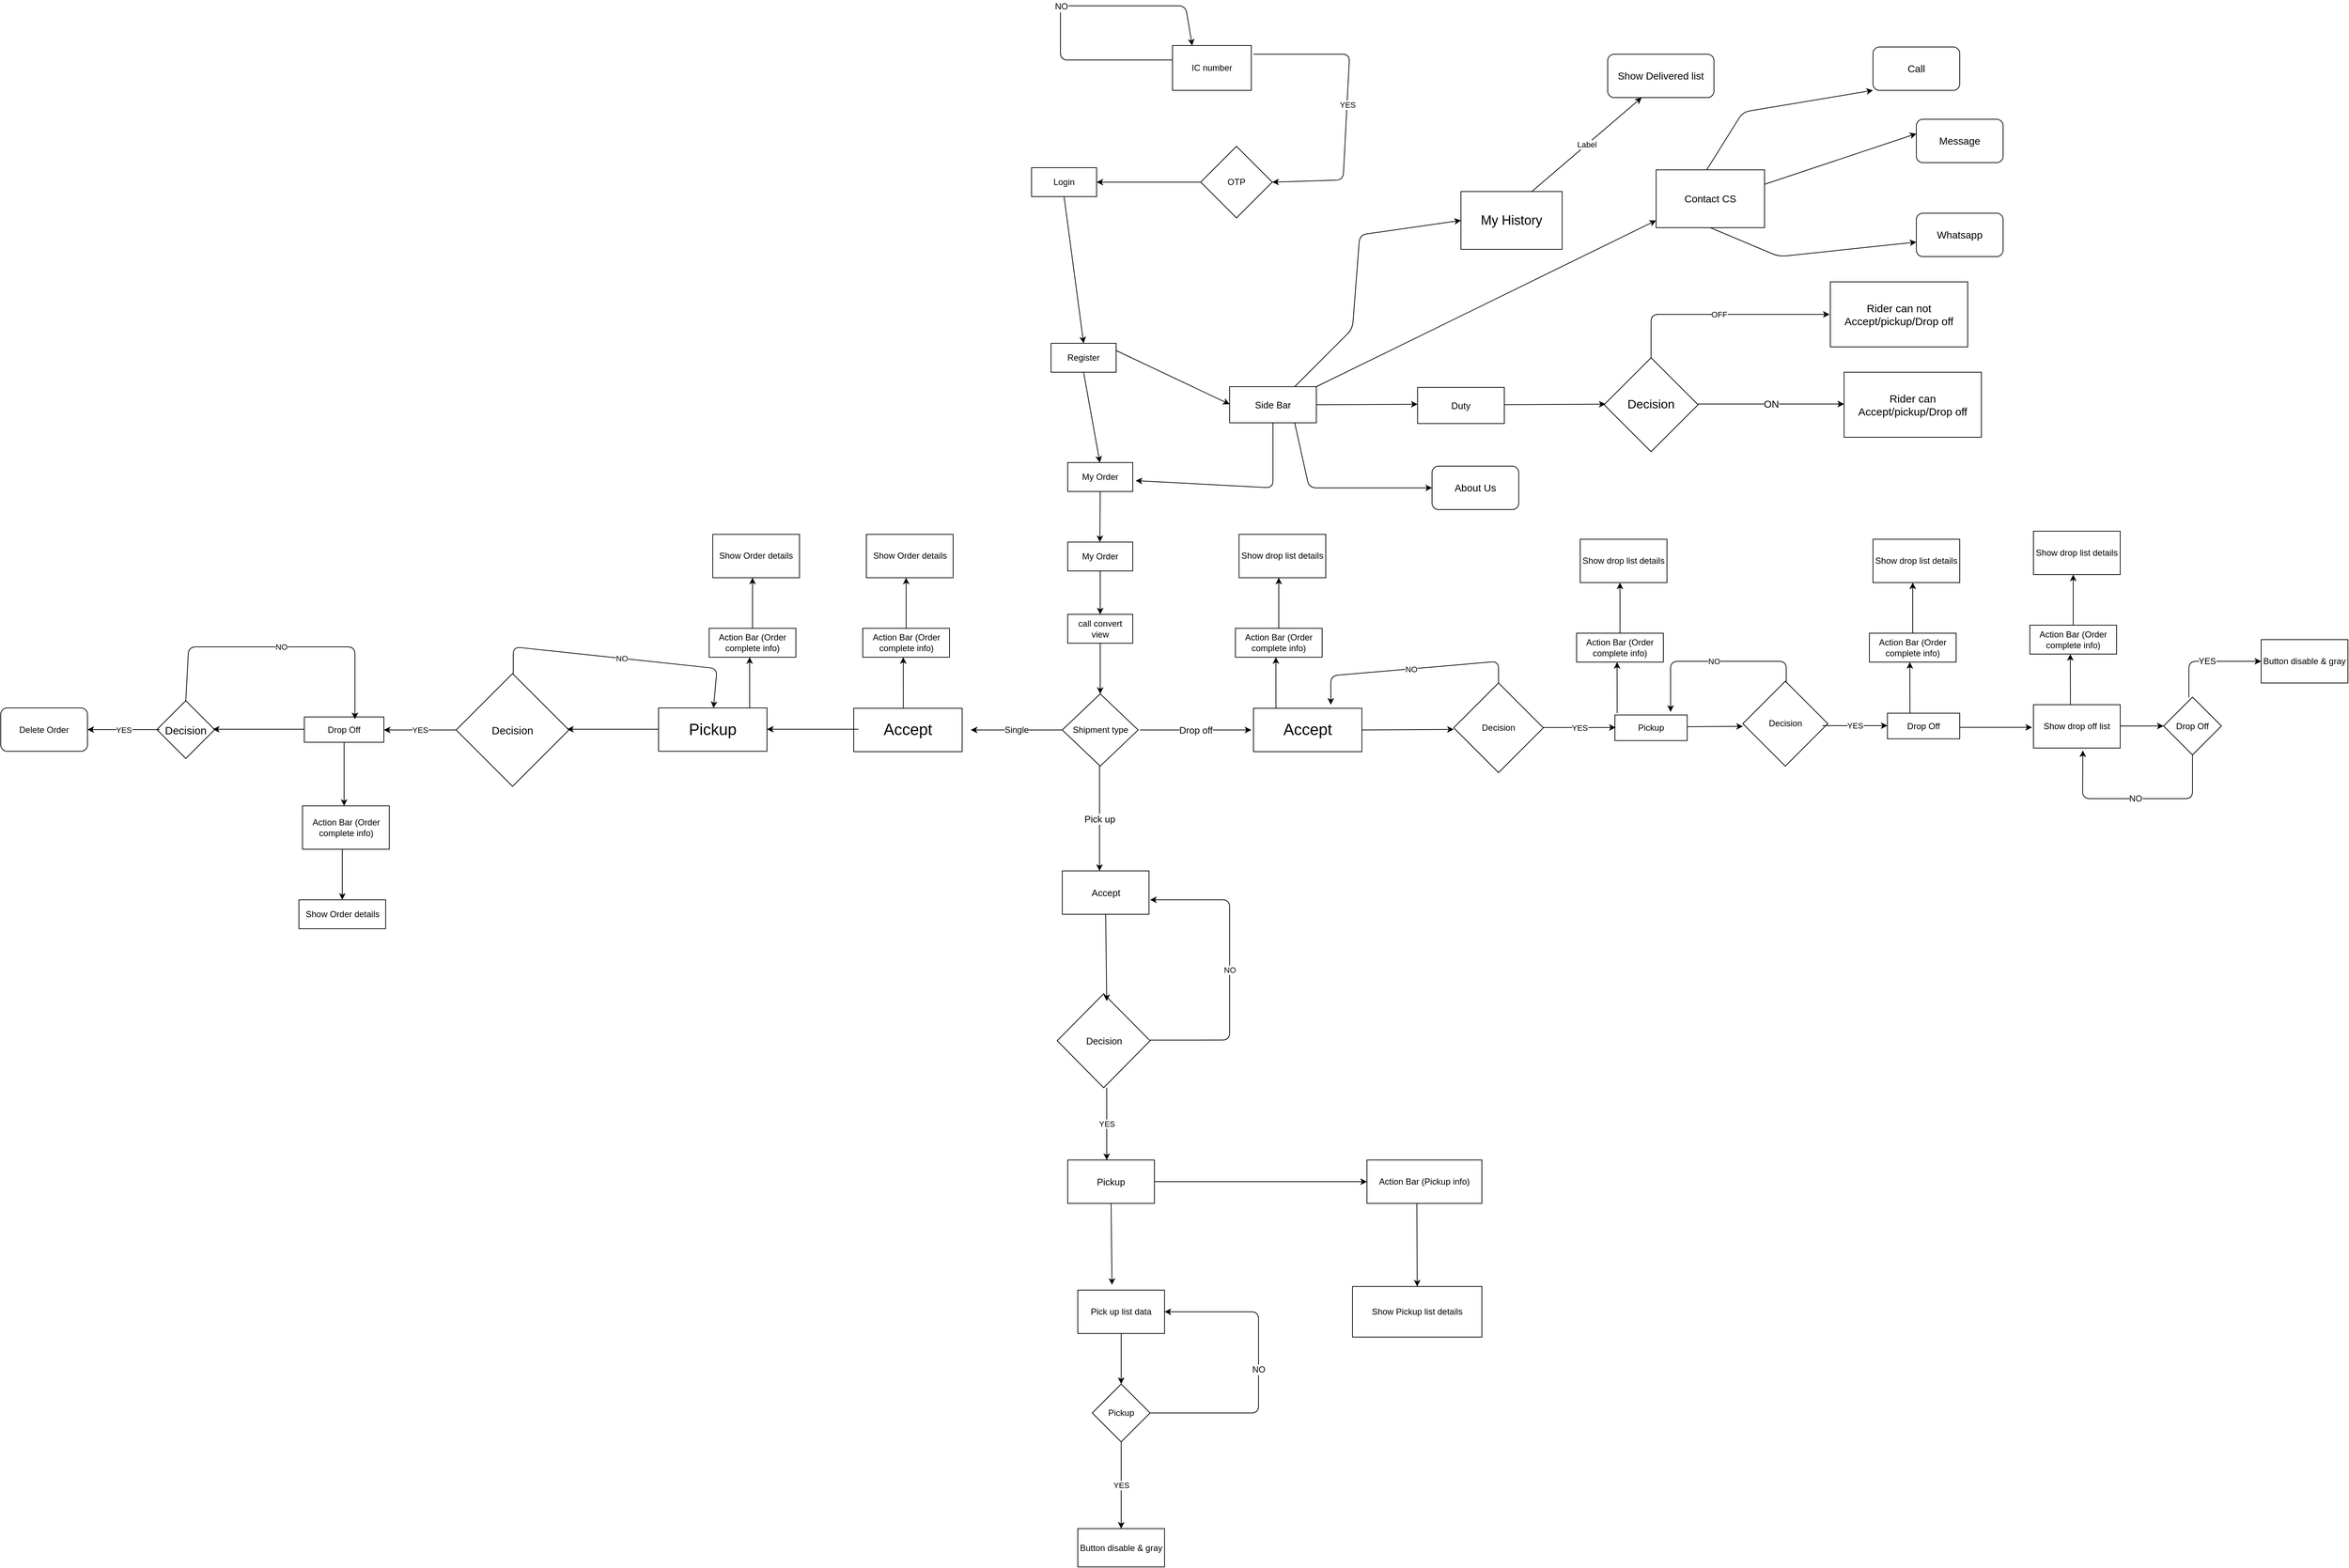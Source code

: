<mxfile version="15.3.8" type="github"><diagram id="_FXOWP3BJIaokdijvQlw" name="Page-1"><mxGraphModel dx="1117" dy="674" grid="1" gridSize="10" guides="1" tooltips="1" connect="1" arrows="1" fold="1" page="1" pageScale="1" pageWidth="1200" pageHeight="1600" math="0" shadow="0"><root><mxCell id="0"/><mxCell id="1" parent="0"/><mxCell id="i1LNajIbp0qII7kQ86E9-1" value="IC number" style="rounded=0;whiteSpace=wrap;html=1;" vertex="1" parent="1"><mxGeometry x="1721" y="568" width="109" height="62" as="geometry"/></mxCell><mxCell id="i1LNajIbp0qII7kQ86E9-3" value="OTP" style="rhombus;whiteSpace=wrap;html=1;" vertex="1" parent="1"><mxGeometry x="1760" y="707.5" width="99" height="99" as="geometry"/></mxCell><mxCell id="i1LNajIbp0qII7kQ86E9-4" value="" style="endArrow=classic;html=1;entryX=1;entryY=0.5;entryDx=0;entryDy=0;" edge="1" parent="1" target="i1LNajIbp0qII7kQ86E9-3"><mxGeometry relative="1" as="geometry"><mxPoint x="1833" y="580" as="sourcePoint"/><mxPoint x="1887" y="754" as="targetPoint"/><Array as="points"><mxPoint x="1966" y="580"/><mxPoint x="1957" y="754"/></Array></mxGeometry></mxCell><mxCell id="i1LNajIbp0qII7kQ86E9-5" value="YES" style="edgeLabel;resizable=0;html=1;align=center;verticalAlign=middle;" connectable="0" vertex="1" parent="i1LNajIbp0qII7kQ86E9-4"><mxGeometry relative="1" as="geometry"/></mxCell><mxCell id="i1LNajIbp0qII7kQ86E9-12" value="" style="endArrow=classic;html=1;entryX=0.25;entryY=0;entryDx=0;entryDy=0;" edge="1" parent="1" target="i1LNajIbp0qII7kQ86E9-1"><mxGeometry relative="1" as="geometry"><mxPoint x="1721" y="588" as="sourcePoint"/><mxPoint x="1756" y="513" as="targetPoint"/><Array as="points"><mxPoint x="1566" y="588"/><mxPoint x="1566" y="513"/><mxPoint x="1739" y="513"/></Array></mxGeometry></mxCell><mxCell id="i1LNajIbp0qII7kQ86E9-14" value="NO" style="edgeLabel;html=1;align=center;verticalAlign=middle;resizable=0;points=[];fontSize=12;" vertex="1" connectable="0" parent="i1LNajIbp0qII7kQ86E9-12"><mxGeometry x="0.004" y="-1" relative="1" as="geometry"><mxPoint as="offset"/></mxGeometry></mxCell><mxCell id="i1LNajIbp0qII7kQ86E9-16" value="Login" style="rounded=0;whiteSpace=wrap;html=1;" vertex="1" parent="1"><mxGeometry x="1526" y="737" width="90" height="40" as="geometry"/></mxCell><mxCell id="i1LNajIbp0qII7kQ86E9-17" value="" style="endArrow=classic;html=1;exitX=0;exitY=0.5;exitDx=0;exitDy=0;entryX=1;entryY=0.5;entryDx=0;entryDy=0;" edge="1" parent="1" source="i1LNajIbp0qII7kQ86E9-3" target="i1LNajIbp0qII7kQ86E9-16"><mxGeometry relative="1" as="geometry"><mxPoint x="1716" y="757.0" as="sourcePoint"/><mxPoint x="1636" y="766" as="targetPoint"/></mxGeometry></mxCell><mxCell id="i1LNajIbp0qII7kQ86E9-20" value="Register" style="rounded=0;whiteSpace=wrap;html=1;" vertex="1" parent="1"><mxGeometry x="1553" y="980" width="90" height="40" as="geometry"/></mxCell><mxCell id="i1LNajIbp0qII7kQ86E9-23" value="" style="endArrow=classic;html=1;exitX=0.5;exitY=1;exitDx=0;exitDy=0;entryX=0.5;entryY=0;entryDx=0;entryDy=0;" edge="1" parent="1" source="i1LNajIbp0qII7kQ86E9-16" target="i1LNajIbp0qII7kQ86E9-20"><mxGeometry width="50" height="50" relative="1" as="geometry"><mxPoint x="1836" y="975" as="sourcePoint"/><mxPoint x="1676" y="1025" as="targetPoint"/></mxGeometry></mxCell><mxCell id="i1LNajIbp0qII7kQ86E9-24" value="My Order" style="rounded=0;whiteSpace=wrap;html=1;" vertex="1" parent="1"><mxGeometry x="1576" y="1145" width="90" height="40" as="geometry"/></mxCell><mxCell id="i1LNajIbp0qII7kQ86E9-25" value="" style="endArrow=classic;html=1;exitX=0.5;exitY=1;exitDx=0;exitDy=0;entryX=0.5;entryY=0;entryDx=0;entryDy=0;" edge="1" parent="1" source="i1LNajIbp0qII7kQ86E9-20"><mxGeometry width="50" height="50" relative="1" as="geometry"><mxPoint x="1620.5" y="1085" as="sourcePoint"/><mxPoint x="1620.5" y="1145" as="targetPoint"/></mxGeometry></mxCell><mxCell id="i1LNajIbp0qII7kQ86E9-26" value="My Order" style="rounded=0;whiteSpace=wrap;html=1;" vertex="1" parent="1"><mxGeometry x="1576" y="1255" width="90" height="40" as="geometry"/></mxCell><mxCell id="i1LNajIbp0qII7kQ86E9-27" value="" style="endArrow=classic;html=1;exitX=0.5;exitY=1;exitDx=0;exitDy=0;entryX=0.5;entryY=0;entryDx=0;entryDy=0;" edge="1" parent="1" source="i1LNajIbp0qII7kQ86E9-24"><mxGeometry width="50" height="50" relative="1" as="geometry"><mxPoint x="1620.5" y="1195" as="sourcePoint"/><mxPoint x="1620.5" y="1255" as="targetPoint"/></mxGeometry></mxCell><mxCell id="i1LNajIbp0qII7kQ86E9-28" value="call convert view" style="rounded=0;whiteSpace=wrap;html=1;" vertex="1" parent="1"><mxGeometry x="1576" y="1355" width="90" height="40" as="geometry"/></mxCell><mxCell id="i1LNajIbp0qII7kQ86E9-31" value="" style="endArrow=classic;html=1;entryX=0.5;entryY=0;entryDx=0;entryDy=0;exitX=0.5;exitY=1;exitDx=0;exitDy=0;" edge="1" parent="1" source="i1LNajIbp0qII7kQ86E9-26" target="i1LNajIbp0qII7kQ86E9-28"><mxGeometry relative="1" as="geometry"><mxPoint x="1606" y="1325" as="sourcePoint"/><mxPoint x="1706" y="1325" as="targetPoint"/></mxGeometry></mxCell><mxCell id="i1LNajIbp0qII7kQ86E9-34" value="" style="endArrow=classic;html=1;entryX=0.5;entryY=0;entryDx=0;entryDy=0;exitX=0.5;exitY=1;exitDx=0;exitDy=0;" edge="1" parent="1" source="i1LNajIbp0qII7kQ86E9-28"><mxGeometry relative="1" as="geometry"><mxPoint x="1571" y="1435" as="sourcePoint"/><mxPoint x="1621" y="1465" as="targetPoint"/></mxGeometry></mxCell><mxCell id="i1LNajIbp0qII7kQ86E9-36" value="Shipment type" style="rhombus;whiteSpace=wrap;html=1;" vertex="1" parent="1"><mxGeometry x="1568.5" y="1465" width="105" height="100" as="geometry"/></mxCell><mxCell id="i1LNajIbp0qII7kQ86E9-37" value="Show drop off list" style="rounded=0;whiteSpace=wrap;html=1;" vertex="1" parent="1"><mxGeometry x="2912" y="1480" width="120" height="60" as="geometry"/></mxCell><mxCell id="i1LNajIbp0qII7kQ86E9-38" value="" style="endArrow=classic;html=1;" edge="1" parent="1"><mxGeometry relative="1" as="geometry"><mxPoint x="1676" y="1515" as="sourcePoint"/><mxPoint x="1830" y="1515" as="targetPoint"/></mxGeometry></mxCell><mxCell id="i1LNajIbp0qII7kQ86E9-39" value="Drop off" style="edgeLabel;resizable=0;html=1;align=center;verticalAlign=middle;fontSize=13;" connectable="0" vertex="1" parent="i1LNajIbp0qII7kQ86E9-38"><mxGeometry relative="1" as="geometry"/></mxCell><mxCell id="i1LNajIbp0qII7kQ86E9-42" value="Pick up list data" style="rounded=0;whiteSpace=wrap;html=1;" vertex="1" parent="1"><mxGeometry x="1590" y="2290" width="120" height="60" as="geometry"/></mxCell><mxCell id="i1LNajIbp0qII7kQ86E9-43" value="" style="endArrow=classic;html=1;" edge="1" parent="1" target="i1LNajIbp0qII7kQ86E9-45"><mxGeometry relative="1" as="geometry"><mxPoint x="3032" y="1509.5" as="sourcePoint"/><mxPoint x="3132" y="1509.5" as="targetPoint"/></mxGeometry></mxCell><mxCell id="i1LNajIbp0qII7kQ86E9-45" value="Drop Off" style="rhombus;whiteSpace=wrap;html=1;" vertex="1" parent="1"><mxGeometry x="3092" y="1469.5" width="80" height="80" as="geometry"/></mxCell><mxCell id="i1LNajIbp0qII7kQ86E9-46" value="" style="endArrow=classic;html=1;" edge="1" parent="1"><mxGeometry relative="1" as="geometry"><mxPoint x="3127" y="1470" as="sourcePoint"/><mxPoint x="3227" y="1420" as="targetPoint"/><Array as="points"><mxPoint x="3127" y="1420"/></Array></mxGeometry></mxCell><mxCell id="i1LNajIbp0qII7kQ86E9-47" value="YES" style="edgeLabel;resizable=0;html=1;align=center;verticalAlign=middle;fontSize=12;" connectable="0" vertex="1" parent="i1LNajIbp0qII7kQ86E9-46"><mxGeometry relative="1" as="geometry"/></mxCell><mxCell id="i1LNajIbp0qII7kQ86E9-54" value="" style="endArrow=classic;html=1;entryX=0.569;entryY=1.056;entryDx=0;entryDy=0;entryPerimeter=0;exitX=0.5;exitY=1;exitDx=0;exitDy=0;" edge="1" parent="1" source="i1LNajIbp0qII7kQ86E9-45" target="i1LNajIbp0qII7kQ86E9-37"><mxGeometry relative="1" as="geometry"><mxPoint x="3127" y="1550" as="sourcePoint"/><mxPoint x="3037" y="1620" as="targetPoint"/><Array as="points"><mxPoint x="3132" y="1610"/><mxPoint x="2980" y="1610"/></Array></mxGeometry></mxCell><mxCell id="i1LNajIbp0qII7kQ86E9-55" value="NO" style="edgeLabel;resizable=0;html=1;align=center;verticalAlign=middle;fontSize=12;" connectable="0" vertex="1" parent="i1LNajIbp0qII7kQ86E9-54"><mxGeometry relative="1" as="geometry"/></mxCell><mxCell id="i1LNajIbp0qII7kQ86E9-56" value="Button disable &amp;amp; gray" style="rounded=0;whiteSpace=wrap;html=1;" vertex="1" parent="1"><mxGeometry x="3227" y="1390" width="120" height="60" as="geometry"/></mxCell><mxCell id="i1LNajIbp0qII7kQ86E9-57" value="" style="endArrow=classic;html=1;exitX=0.426;exitY=0.011;exitDx=0;exitDy=0;exitPerimeter=0;" edge="1" parent="1" source="i1LNajIbp0qII7kQ86E9-37"><mxGeometry relative="1" as="geometry"><mxPoint x="2952" y="1400" as="sourcePoint"/><mxPoint x="2963" y="1410" as="targetPoint"/></mxGeometry></mxCell><mxCell id="i1LNajIbp0qII7kQ86E9-59" value="Action Bar (Order complete info)" style="rounded=0;whiteSpace=wrap;html=1;" vertex="1" parent="1"><mxGeometry x="2907" y="1370" width="120" height="40" as="geometry"/></mxCell><mxCell id="i1LNajIbp0qII7kQ86E9-60" value="" style="endArrow=classic;html=1;exitX=0.5;exitY=0;exitDx=0;exitDy=0;" edge="1" parent="1" source="i1LNajIbp0qII7kQ86E9-59"><mxGeometry relative="1" as="geometry"><mxPoint x="2967" y="1350" as="sourcePoint"/><mxPoint x="2967" y="1300" as="targetPoint"/></mxGeometry></mxCell><mxCell id="i1LNajIbp0qII7kQ86E9-63" value="Show drop list details" style="rounded=0;whiteSpace=wrap;html=1;" vertex="1" parent="1"><mxGeometry x="2912" y="1240" width="120" height="60" as="geometry"/></mxCell><mxCell id="i1LNajIbp0qII7kQ86E9-64" value="Pickup" style="rhombus;whiteSpace=wrap;html=1;" vertex="1" parent="1"><mxGeometry x="1610" y="2420" width="80" height="80" as="geometry"/></mxCell><mxCell id="i1LNajIbp0qII7kQ86E9-67" value="" style="endArrow=classic;html=1;" edge="1" parent="1" target="i1LNajIbp0qII7kQ86E9-64"><mxGeometry relative="1" as="geometry"><mxPoint x="1650" y="2350" as="sourcePoint"/><mxPoint x="1750" y="2350" as="targetPoint"/></mxGeometry></mxCell><mxCell id="i1LNajIbp0qII7kQ86E9-69" value="" style="endArrow=classic;html=1;exitX=1;exitY=0.5;exitDx=0;exitDy=0;sketch=0;shadow=0;strokeColor=default;entryX=1;entryY=0.5;entryDx=0;entryDy=0;" edge="1" parent="1" source="i1LNajIbp0qII7kQ86E9-64" target="i1LNajIbp0qII7kQ86E9-42"><mxGeometry relative="1" as="geometry"><mxPoint x="1780.28" y="2426.68" as="sourcePoint"/><mxPoint x="1720" y="2320" as="targetPoint"/><Array as="points"><mxPoint x="1840" y="2460"/><mxPoint x="1840" y="2320"/></Array></mxGeometry></mxCell><mxCell id="i1LNajIbp0qII7kQ86E9-70" value="NO" style="edgeLabel;resizable=0;html=1;align=center;verticalAlign=middle;fontSize=12;" connectable="0" vertex="1" parent="i1LNajIbp0qII7kQ86E9-69"><mxGeometry relative="1" as="geometry"/></mxCell><mxCell id="i1LNajIbp0qII7kQ86E9-71" value="" style="endArrow=classic;html=1;shadow=0;strokeColor=default;exitX=0.5;exitY=1;exitDx=0;exitDy=0;" edge="1" parent="1" source="i1LNajIbp0qII7kQ86E9-64"><mxGeometry relative="1" as="geometry"><mxPoint x="1640" y="2540" as="sourcePoint"/><mxPoint x="1650" y="2620" as="targetPoint"/></mxGeometry></mxCell><mxCell id="i1LNajIbp0qII7kQ86E9-72" value="YES" style="edgeLabel;resizable=0;html=1;align=center;verticalAlign=middle;" connectable="0" vertex="1" parent="i1LNajIbp0qII7kQ86E9-71"><mxGeometry relative="1" as="geometry"/></mxCell><mxCell id="i1LNajIbp0qII7kQ86E9-73" value="&lt;span&gt;Button disable &amp;amp; gray&lt;/span&gt;" style="rounded=0;whiteSpace=wrap;html=1;" vertex="1" parent="1"><mxGeometry x="1590" y="2620" width="120" height="53" as="geometry"/></mxCell><mxCell id="i1LNajIbp0qII7kQ86E9-75" value="Show Pickup list details" style="rounded=0;whiteSpace=wrap;html=1;" vertex="1" parent="1"><mxGeometry x="1970" y="2285" width="179" height="70" as="geometry"/></mxCell><mxCell id="i1LNajIbp0qII7kQ86E9-76" value="" style="endArrow=classic;html=1;exitX=0.5;exitY=0;exitDx=0;exitDy=0;entryX=0.5;entryY=0;entryDx=0;entryDy=0;" edge="1" parent="1" target="i1LNajIbp0qII7kQ86E9-75"><mxGeometry relative="1" as="geometry"><mxPoint x="2059" y="2165" as="sourcePoint"/><mxPoint x="2045" y="2220" as="targetPoint"/></mxGeometry></mxCell><mxCell id="i1LNajIbp0qII7kQ86E9-77" value="&lt;span&gt;Action Bar (Pickup info)&lt;/span&gt;" style="rounded=0;whiteSpace=wrap;html=1;" vertex="1" parent="1"><mxGeometry x="1990" y="2110" width="159" height="60" as="geometry"/></mxCell><mxCell id="i1LNajIbp0qII7kQ86E9-84" value="&lt;font style=&quot;font-size: 22px&quot;&gt;Accept&lt;/font&gt;" style="rounded=0;whiteSpace=wrap;html=1;fontSize=12;" vertex="1" parent="1"><mxGeometry x="1280" y="1485" width="150" height="60" as="geometry"/></mxCell><mxCell id="i1LNajIbp0qII7kQ86E9-87" value="" style="endArrow=classic;html=1;shadow=0;fontSize=12;strokeColor=default;exitX=0;exitY=0.5;exitDx=0;exitDy=0;" edge="1" parent="1" source="i1LNajIbp0qII7kQ86E9-36"><mxGeometry relative="1" as="geometry"><mxPoint x="1476" y="1595" as="sourcePoint"/><mxPoint x="1442" y="1515" as="targetPoint"/></mxGeometry></mxCell><mxCell id="i1LNajIbp0qII7kQ86E9-88" value="Single" style="edgeLabel;resizable=0;html=1;align=center;verticalAlign=middle;fontSize=12;" connectable="0" vertex="1" parent="i1LNajIbp0qII7kQ86E9-87"><mxGeometry relative="1" as="geometry"/></mxCell><mxCell id="i1LNajIbp0qII7kQ86E9-89" value="&lt;font style=&quot;font-size: 22px&quot;&gt;Pickup&lt;/font&gt;" style="rounded=0;whiteSpace=wrap;html=1;fontSize=12;" vertex="1" parent="1"><mxGeometry x="1010" y="1484.5" width="150" height="60" as="geometry"/></mxCell><mxCell id="i1LNajIbp0qII7kQ86E9-90" value="" style="endArrow=classic;html=1;shadow=0;fontSize=12;strokeColor=default;exitX=0;exitY=0.5;exitDx=0;exitDy=0;" edge="1" parent="1"><mxGeometry relative="1" as="geometry"><mxPoint x="1286.5" y="1514" as="sourcePoint"/><mxPoint x="1160" y="1514" as="targetPoint"/></mxGeometry></mxCell><mxCell id="i1LNajIbp0qII7kQ86E9-92" value="&lt;font style=&quot;font-size: 15px&quot;&gt;Decision&lt;/font&gt;" style="rhombus;whiteSpace=wrap;html=1;fontSize=12;" vertex="1" parent="1"><mxGeometry x="730" y="1437" width="156" height="156" as="geometry"/></mxCell><mxCell id="i1LNajIbp0qII7kQ86E9-93" value="" style="endArrow=classic;html=1;shadow=0;fontSize=12;strokeColor=default;exitX=0;exitY=0.5;exitDx=0;exitDy=0;" edge="1" parent="1"><mxGeometry relative="1" as="geometry"><mxPoint x="1010" y="1514" as="sourcePoint"/><mxPoint x="883.5" y="1514" as="targetPoint"/></mxGeometry></mxCell><mxCell id="i1LNajIbp0qII7kQ86E9-94" value="" style="endArrow=classic;html=1;shadow=0;fontSize=12;strokeColor=default;exitX=0.5;exitY=0;exitDx=0;exitDy=0;entryX=0.5;entryY=0;entryDx=0;entryDy=0;" edge="1" parent="1"><mxGeometry relative="1" as="geometry"><mxPoint x="809" y="1437" as="sourcePoint"/><mxPoint x="1086" y="1484.5" as="targetPoint"/><Array as="points"><mxPoint x="809" y="1400"/><mxPoint x="1091" y="1430"/></Array></mxGeometry></mxCell><mxCell id="i1LNajIbp0qII7kQ86E9-95" value="NO" style="edgeLabel;resizable=0;html=1;align=center;verticalAlign=middle;" connectable="0" vertex="1" parent="i1LNajIbp0qII7kQ86E9-94"><mxGeometry relative="1" as="geometry"/></mxCell><mxCell id="i1LNajIbp0qII7kQ86E9-96" value="" style="endArrow=classic;html=1;shadow=0;fontSize=12;strokeColor=default;exitX=0;exitY=0.5;exitDx=0;exitDy=0;" edge="1" parent="1" source="i1LNajIbp0qII7kQ86E9-92"><mxGeometry relative="1" as="geometry"><mxPoint x="560" y="1514.5" as="sourcePoint"/><mxPoint x="630" y="1515" as="targetPoint"/></mxGeometry></mxCell><mxCell id="i1LNajIbp0qII7kQ86E9-97" value="YES" style="edgeLabel;resizable=0;html=1;align=center;verticalAlign=middle;" connectable="0" vertex="1" parent="i1LNajIbp0qII7kQ86E9-96"><mxGeometry relative="1" as="geometry"/></mxCell><mxCell id="i1LNajIbp0qII7kQ86E9-98" value="Drop Off" style="rounded=0;whiteSpace=wrap;html=1;fontSize=12;" vertex="1" parent="1"><mxGeometry x="520" y="1497" width="110" height="35" as="geometry"/></mxCell><mxCell id="i1LNajIbp0qII7kQ86E9-99" value="&lt;font style=&quot;font-size: 15px&quot;&gt;Decision&lt;/font&gt;" style="rhombus;whiteSpace=wrap;html=1;fontSize=12;" vertex="1" parent="1"><mxGeometry x="316" y="1474.5" width="80" height="80" as="geometry"/></mxCell><mxCell id="i1LNajIbp0qII7kQ86E9-100" value="" style="endArrow=classic;html=1;shadow=0;fontSize=12;strokeColor=default;exitX=0;exitY=0.5;exitDx=0;exitDy=0;" edge="1" parent="1"><mxGeometry relative="1" as="geometry"><mxPoint x="520" y="1514" as="sourcePoint"/><mxPoint x="393.5" y="1514" as="targetPoint"/></mxGeometry></mxCell><mxCell id="i1LNajIbp0qII7kQ86E9-101" value="" style="endArrow=classic;html=1;shadow=0;fontSize=12;strokeColor=default;exitX=0.5;exitY=0;exitDx=0;exitDy=0;" edge="1" parent="1" source="i1LNajIbp0qII7kQ86E9-99"><mxGeometry relative="1" as="geometry"><mxPoint x="360" y="1477" as="sourcePoint"/><mxPoint x="590" y="1500" as="targetPoint"/><Array as="points"><mxPoint x="360" y="1400"/><mxPoint x="590" y="1400"/></Array></mxGeometry></mxCell><mxCell id="i1LNajIbp0qII7kQ86E9-102" value="NO" style="edgeLabel;resizable=0;html=1;align=center;verticalAlign=middle;" connectable="0" vertex="1" parent="i1LNajIbp0qII7kQ86E9-101"><mxGeometry relative="1" as="geometry"/></mxCell><mxCell id="i1LNajIbp0qII7kQ86E9-103" value="" style="endArrow=classic;html=1;shadow=0;fontSize=12;strokeColor=default;exitX=0;exitY=0.5;exitDx=0;exitDy=0;" edge="1" parent="1"><mxGeometry relative="1" as="geometry"><mxPoint x="320" y="1514.5" as="sourcePoint"/><mxPoint x="220" y="1514.5" as="targetPoint"/></mxGeometry></mxCell><mxCell id="i1LNajIbp0qII7kQ86E9-104" value="YES" style="edgeLabel;resizable=0;html=1;align=center;verticalAlign=middle;" connectable="0" vertex="1" parent="i1LNajIbp0qII7kQ86E9-103"><mxGeometry relative="1" as="geometry"/></mxCell><mxCell id="i1LNajIbp0qII7kQ86E9-105" value="" style="endArrow=classic;html=1;shadow=0;fontSize=12;strokeColor=default;exitX=0.5;exitY=1;exitDx=0;exitDy=0;" edge="1" parent="1" source="i1LNajIbp0qII7kQ86E9-98"><mxGeometry relative="1" as="geometry"><mxPoint x="550" y="1593" as="sourcePoint"/><mxPoint x="575" y="1620" as="targetPoint"/></mxGeometry></mxCell><mxCell id="i1LNajIbp0qII7kQ86E9-108" value="Show Order details" style="rounded=0;whiteSpace=wrap;html=1;" vertex="1" parent="1"><mxGeometry x="512.5" y="1750" width="120" height="40" as="geometry"/></mxCell><mxCell id="i1LNajIbp0qII7kQ86E9-109" value="" style="endArrow=classic;html=1;exitX=0.5;exitY=0;exitDx=0;exitDy=0;entryX=0.5;entryY=0;entryDx=0;entryDy=0;" edge="1" parent="1" target="i1LNajIbp0qII7kQ86E9-108"><mxGeometry relative="1" as="geometry"><mxPoint x="572.5" y="1680" as="sourcePoint"/><mxPoint x="572.5" y="1730" as="targetPoint"/></mxGeometry></mxCell><mxCell id="i1LNajIbp0qII7kQ86E9-110" value="Action Bar (Order complete info)" style="rounded=0;whiteSpace=wrap;html=1;" vertex="1" parent="1"><mxGeometry x="517.5" y="1620" width="120" height="60" as="geometry"/></mxCell><mxCell id="i1LNajIbp0qII7kQ86E9-114" value="&lt;span&gt;Delete Order&lt;/span&gt;" style="rounded=1;whiteSpace=wrap;html=1;fontSize=12;" vertex="1" parent="1"><mxGeometry x="100" y="1484.5" width="120" height="60" as="geometry"/></mxCell><mxCell id="i1LNajIbp0qII7kQ86E9-115" value="&lt;font style=&quot;font-size: 22px&quot;&gt;Accept&lt;/font&gt;" style="rounded=0;whiteSpace=wrap;html=1;fontSize=12;" vertex="1" parent="1"><mxGeometry x="1833" y="1485" width="150" height="60" as="geometry"/></mxCell><mxCell id="i1LNajIbp0qII7kQ86E9-116" value="Decision" style="rhombus;whiteSpace=wrap;html=1;fontSize=12;" vertex="1" parent="1"><mxGeometry x="2110" y="1450" width="124" height="124" as="geometry"/></mxCell><mxCell id="i1LNajIbp0qII7kQ86E9-117" value="" style="endArrow=classic;html=1;shadow=0;fontSize=12;strokeColor=default;exitX=1;exitY=0.5;exitDx=0;exitDy=0;" edge="1" parent="1" source="i1LNajIbp0qII7kQ86E9-115"><mxGeometry relative="1" as="geometry"><mxPoint x="2010" y="1514.17" as="sourcePoint"/><mxPoint x="2110" y="1514.17" as="targetPoint"/></mxGeometry></mxCell><mxCell id="i1LNajIbp0qII7kQ86E9-119" value="Pickup" style="rounded=0;whiteSpace=wrap;html=1;fontSize=12;" vertex="1" parent="1"><mxGeometry x="2333" y="1494.25" width="100" height="35.5" as="geometry"/></mxCell><mxCell id="i1LNajIbp0qII7kQ86E9-120" value="" style="endArrow=classic;html=1;shadow=0;fontSize=12;strokeColor=default;" edge="1" parent="1"><mxGeometry relative="1" as="geometry"><mxPoint x="2234" y="1511.58" as="sourcePoint"/><mxPoint x="2334" y="1511.58" as="targetPoint"/></mxGeometry></mxCell><mxCell id="i1LNajIbp0qII7kQ86E9-121" value="YES" style="edgeLabel;resizable=0;html=1;align=center;verticalAlign=middle;" connectable="0" vertex="1" parent="i1LNajIbp0qII7kQ86E9-120"><mxGeometry relative="1" as="geometry"/></mxCell><mxCell id="i1LNajIbp0qII7kQ86E9-122" value="" style="endArrow=classic;html=1;shadow=0;fontSize=12;strokeColor=default;exitX=0.5;exitY=0;exitDx=0;exitDy=0;" edge="1" parent="1" source="i1LNajIbp0qII7kQ86E9-116"><mxGeometry relative="1" as="geometry"><mxPoint x="2120" y="1419.58" as="sourcePoint"/><mxPoint x="1940" y="1480" as="targetPoint"/><Array as="points"><mxPoint x="2172" y="1420"/><mxPoint x="1940" y="1440"/></Array></mxGeometry></mxCell><mxCell id="i1LNajIbp0qII7kQ86E9-123" value="NO" style="edgeLabel;resizable=0;html=1;align=center;verticalAlign=middle;" connectable="0" vertex="1" parent="i1LNajIbp0qII7kQ86E9-122"><mxGeometry relative="1" as="geometry"/></mxCell><mxCell id="i1LNajIbp0qII7kQ86E9-124" value="Decision" style="rhombus;whiteSpace=wrap;html=1;fontSize=12;" vertex="1" parent="1"><mxGeometry x="2510" y="1447.5" width="117.5" height="117.5" as="geometry"/></mxCell><mxCell id="i1LNajIbp0qII7kQ86E9-125" value="" style="endArrow=classic;html=1;shadow=0;fontSize=12;strokeColor=default;exitX=1;exitY=0.5;exitDx=0;exitDy=0;" edge="1" parent="1"><mxGeometry relative="1" as="geometry"><mxPoint x="2433" y="1510.5" as="sourcePoint"/><mxPoint x="2510" y="1510" as="targetPoint"/></mxGeometry></mxCell><mxCell id="i1LNajIbp0qII7kQ86E9-126" value="Drop Off" style="rounded=0;whiteSpace=wrap;html=1;fontSize=12;" vertex="1" parent="1"><mxGeometry x="2710" y="1491.75" width="100" height="35.5" as="geometry"/></mxCell><mxCell id="i1LNajIbp0qII7kQ86E9-127" value="" style="endArrow=classic;html=1;shadow=0;fontSize=12;strokeColor=default;exitX=0.936;exitY=0.523;exitDx=0;exitDy=0;exitPerimeter=0;" edge="1" parent="1" source="i1LNajIbp0qII7kQ86E9-124"><mxGeometry relative="1" as="geometry"><mxPoint x="2634" y="1509.08" as="sourcePoint"/><mxPoint x="2710" y="1509" as="targetPoint"/></mxGeometry></mxCell><mxCell id="i1LNajIbp0qII7kQ86E9-128" value="YES" style="edgeLabel;resizable=0;html=1;align=center;verticalAlign=middle;" connectable="0" vertex="1" parent="i1LNajIbp0qII7kQ86E9-127"><mxGeometry relative="1" as="geometry"/></mxCell><mxCell id="i1LNajIbp0qII7kQ86E9-130" value="" style="endArrow=classic;html=1;shadow=0;fontSize=12;strokeColor=default;exitX=0.5;exitY=0;exitDx=0;exitDy=0;" edge="1" parent="1"><mxGeometry relative="1" as="geometry"><mxPoint x="2570" y="1450" as="sourcePoint"/><mxPoint x="2410" y="1490" as="targetPoint"/><Array as="points"><mxPoint x="2570" y="1420"/><mxPoint x="2410" y="1420"/></Array></mxGeometry></mxCell><mxCell id="i1LNajIbp0qII7kQ86E9-131" value="NO" style="edgeLabel;resizable=0;html=1;align=center;verticalAlign=middle;" connectable="0" vertex="1" parent="i1LNajIbp0qII7kQ86E9-130"><mxGeometry relative="1" as="geometry"/></mxCell><mxCell id="i1LNajIbp0qII7kQ86E9-132" value="" style="endArrow=classic;html=1;shadow=0;fontSize=12;strokeColor=default;" edge="1" parent="1"><mxGeometry relative="1" as="geometry"><mxPoint x="2810" y="1511.41" as="sourcePoint"/><mxPoint x="2910" y="1511.41" as="targetPoint"/></mxGeometry></mxCell><mxCell id="i1LNajIbp0qII7kQ86E9-136" value="" style="endArrow=classic;html=1;exitX=0.426;exitY=0.011;exitDx=0;exitDy=0;exitPerimeter=0;" edge="1" parent="1"><mxGeometry relative="1" as="geometry"><mxPoint x="2741.12" y="1491.75" as="sourcePoint"/><mxPoint x="2741" y="1421.09" as="targetPoint"/></mxGeometry></mxCell><mxCell id="i1LNajIbp0qII7kQ86E9-137" value="Action Bar (Order complete info)" style="rounded=0;whiteSpace=wrap;html=1;" vertex="1" parent="1"><mxGeometry x="2685" y="1381.09" width="120" height="40" as="geometry"/></mxCell><mxCell id="i1LNajIbp0qII7kQ86E9-138" value="" style="endArrow=classic;html=1;exitX=0.5;exitY=0;exitDx=0;exitDy=0;" edge="1" parent="1" source="i1LNajIbp0qII7kQ86E9-137"><mxGeometry relative="1" as="geometry"><mxPoint x="2745" y="1361.09" as="sourcePoint"/><mxPoint x="2745" y="1311.09" as="targetPoint"/></mxGeometry></mxCell><mxCell id="i1LNajIbp0qII7kQ86E9-139" value="Show drop list details" style="rounded=0;whiteSpace=wrap;html=1;" vertex="1" parent="1"><mxGeometry x="2690" y="1251.09" width="120" height="60" as="geometry"/></mxCell><mxCell id="i1LNajIbp0qII7kQ86E9-140" value="" style="endArrow=classic;html=1;exitX=0.426;exitY=0.011;exitDx=0;exitDy=0;exitPerimeter=0;" edge="1" parent="1"><mxGeometry relative="1" as="geometry"><mxPoint x="2336.12" y="1491.75" as="sourcePoint"/><mxPoint x="2336.0" y="1421.09" as="targetPoint"/></mxGeometry></mxCell><mxCell id="i1LNajIbp0qII7kQ86E9-141" value="Action Bar (Order complete info)" style="rounded=0;whiteSpace=wrap;html=1;" vertex="1" parent="1"><mxGeometry x="2280" y="1381.09" width="120" height="40" as="geometry"/></mxCell><mxCell id="i1LNajIbp0qII7kQ86E9-142" value="" style="endArrow=classic;html=1;exitX=0.5;exitY=0;exitDx=0;exitDy=0;" edge="1" parent="1" source="i1LNajIbp0qII7kQ86E9-141"><mxGeometry relative="1" as="geometry"><mxPoint x="2340" y="1361.09" as="sourcePoint"/><mxPoint x="2340.0" y="1311.09" as="targetPoint"/></mxGeometry></mxCell><mxCell id="i1LNajIbp0qII7kQ86E9-143" value="Show drop list details" style="rounded=0;whiteSpace=wrap;html=1;" vertex="1" parent="1"><mxGeometry x="2285" y="1251.09" width="120" height="60" as="geometry"/></mxCell><mxCell id="i1LNajIbp0qII7kQ86E9-144" value="" style="endArrow=classic;html=1;exitX=0.426;exitY=0.011;exitDx=0;exitDy=0;exitPerimeter=0;" edge="1" parent="1"><mxGeometry relative="1" as="geometry"><mxPoint x="1864.12" y="1485" as="sourcePoint"/><mxPoint x="1864.0" y="1414.34" as="targetPoint"/></mxGeometry></mxCell><mxCell id="i1LNajIbp0qII7kQ86E9-145" value="Action Bar (Order complete info)" style="rounded=0;whiteSpace=wrap;html=1;" vertex="1" parent="1"><mxGeometry x="1808" y="1374.34" width="120" height="40" as="geometry"/></mxCell><mxCell id="i1LNajIbp0qII7kQ86E9-146" value="" style="endArrow=classic;html=1;exitX=0.5;exitY=0;exitDx=0;exitDy=0;" edge="1" parent="1" source="i1LNajIbp0qII7kQ86E9-145"><mxGeometry relative="1" as="geometry"><mxPoint x="1868" y="1354.34" as="sourcePoint"/><mxPoint x="1868.0" y="1304.34" as="targetPoint"/></mxGeometry></mxCell><mxCell id="i1LNajIbp0qII7kQ86E9-147" value="Show drop list details" style="rounded=0;whiteSpace=wrap;html=1;" vertex="1" parent="1"><mxGeometry x="1813" y="1244.34" width="120" height="60" as="geometry"/></mxCell><mxCell id="i1LNajIbp0qII7kQ86E9-148" value="" style="endArrow=classic;html=1;exitX=0.426;exitY=0.011;exitDx=0;exitDy=0;exitPerimeter=0;" edge="1" parent="1"><mxGeometry relative="1" as="geometry"><mxPoint x="1348.62" y="1485" as="sourcePoint"/><mxPoint x="1348.5" y="1414.34" as="targetPoint"/></mxGeometry></mxCell><mxCell id="i1LNajIbp0qII7kQ86E9-149" value="Action Bar (Order complete info)" style="rounded=0;whiteSpace=wrap;html=1;" vertex="1" parent="1"><mxGeometry x="1292.5" y="1374.34" width="120" height="40" as="geometry"/></mxCell><mxCell id="i1LNajIbp0qII7kQ86E9-150" value="" style="endArrow=classic;html=1;exitX=0.5;exitY=0;exitDx=0;exitDy=0;" edge="1" parent="1" source="i1LNajIbp0qII7kQ86E9-149"><mxGeometry relative="1" as="geometry"><mxPoint x="1352.5" y="1354.34" as="sourcePoint"/><mxPoint x="1352.5" y="1304.34" as="targetPoint"/></mxGeometry></mxCell><mxCell id="i1LNajIbp0qII7kQ86E9-151" value="Show Order details" style="rounded=0;whiteSpace=wrap;html=1;" vertex="1" parent="1"><mxGeometry x="1297.5" y="1244.34" width="120" height="60" as="geometry"/></mxCell><mxCell id="i1LNajIbp0qII7kQ86E9-152" value="" style="endArrow=classic;html=1;exitX=0.426;exitY=0.011;exitDx=0;exitDy=0;exitPerimeter=0;" edge="1" parent="1"><mxGeometry relative="1" as="geometry"><mxPoint x="1136.12" y="1485" as="sourcePoint"/><mxPoint x="1136.0" y="1414.34" as="targetPoint"/></mxGeometry></mxCell><mxCell id="i1LNajIbp0qII7kQ86E9-153" value="Action Bar (Order complete info)" style="rounded=0;whiteSpace=wrap;html=1;" vertex="1" parent="1"><mxGeometry x="1080" y="1374.34" width="120" height="40" as="geometry"/></mxCell><mxCell id="i1LNajIbp0qII7kQ86E9-154" value="" style="endArrow=classic;html=1;exitX=0.5;exitY=0;exitDx=0;exitDy=0;" edge="1" parent="1" source="i1LNajIbp0qII7kQ86E9-153"><mxGeometry relative="1" as="geometry"><mxPoint x="1140" y="1354.34" as="sourcePoint"/><mxPoint x="1140.0" y="1304.34" as="targetPoint"/></mxGeometry></mxCell><mxCell id="i1LNajIbp0qII7kQ86E9-155" value="Show Order details" style="rounded=0;whiteSpace=wrap;html=1;" vertex="1" parent="1"><mxGeometry x="1085" y="1244.34" width="120" height="60" as="geometry"/></mxCell><mxCell id="i1LNajIbp0qII7kQ86E9-158" value="" style="endArrow=classic;html=1;shadow=0;fontSize=12;strokeColor=default;" edge="1" parent="1"><mxGeometry relative="1" as="geometry"><mxPoint x="1620" y="1565" as="sourcePoint"/><mxPoint x="1620" y="1710" as="targetPoint"/></mxGeometry></mxCell><mxCell id="i1LNajIbp0qII7kQ86E9-159" value="Pick up" style="edgeLabel;resizable=0;html=1;align=center;verticalAlign=middle;fontSize=13;" connectable="0" vertex="1" parent="i1LNajIbp0qII7kQ86E9-158"><mxGeometry relative="1" as="geometry"/></mxCell><mxCell id="i1LNajIbp0qII7kQ86E9-160" value="Accept" style="rounded=0;whiteSpace=wrap;html=1;fontSize=13;" vertex="1" parent="1"><mxGeometry x="1568.5" y="1710" width="120" height="60" as="geometry"/></mxCell><mxCell id="i1LNajIbp0qII7kQ86E9-162" value="Decision" style="rhombus;whiteSpace=wrap;html=1;fontSize=13;" vertex="1" parent="1"><mxGeometry x="1561.5" y="1880" width="128.5" height="130" as="geometry"/></mxCell><mxCell id="i1LNajIbp0qII7kQ86E9-163" value="" style="endArrow=classic;html=1;shadow=0;fontSize=13;strokeColor=default;exitX=0.5;exitY=1;exitDx=0;exitDy=0;" edge="1" parent="1" source="i1LNajIbp0qII7kQ86E9-160"><mxGeometry relative="1" as="geometry"><mxPoint x="1620" y="1810" as="sourcePoint"/><mxPoint x="1630" y="1890" as="targetPoint"/></mxGeometry></mxCell><mxCell id="i1LNajIbp0qII7kQ86E9-170" value="" style="endArrow=classic;html=1;shadow=0;fontSize=13;strokeColor=default;" edge="1" parent="1"><mxGeometry relative="1" as="geometry"><mxPoint x="1630" y="2010" as="sourcePoint"/><mxPoint x="1630" y="2110" as="targetPoint"/></mxGeometry></mxCell><mxCell id="i1LNajIbp0qII7kQ86E9-171" value="YES" style="edgeLabel;resizable=0;html=1;align=center;verticalAlign=middle;" connectable="0" vertex="1" parent="i1LNajIbp0qII7kQ86E9-170"><mxGeometry relative="1" as="geometry"/></mxCell><mxCell id="i1LNajIbp0qII7kQ86E9-172" value="" style="endArrow=classic;html=1;shadow=0;fontSize=13;strokeColor=default;" edge="1" parent="1"><mxGeometry relative="1" as="geometry"><mxPoint x="1690" y="1944.17" as="sourcePoint"/><mxPoint x="1690" y="1750" as="targetPoint"/><Array as="points"><mxPoint x="1800" y="1944"/><mxPoint x="1800" y="1750"/></Array></mxGeometry></mxCell><mxCell id="i1LNajIbp0qII7kQ86E9-173" value="NO" style="edgeLabel;resizable=0;html=1;align=center;verticalAlign=middle;" connectable="0" vertex="1" parent="i1LNajIbp0qII7kQ86E9-172"><mxGeometry relative="1" as="geometry"/></mxCell><mxCell id="i1LNajIbp0qII7kQ86E9-174" value="Pickup" style="rounded=0;whiteSpace=wrap;html=1;fontSize=13;" vertex="1" parent="1"><mxGeometry x="1576" y="2110" width="120" height="60" as="geometry"/></mxCell><mxCell id="i1LNajIbp0qII7kQ86E9-175" value="" style="endArrow=classic;html=1;shadow=0;fontSize=13;strokeColor=default;exitX=0.5;exitY=1;exitDx=0;exitDy=0;entryX=0.394;entryY=-0.122;entryDx=0;entryDy=0;entryPerimeter=0;" edge="1" parent="1" source="i1LNajIbp0qII7kQ86E9-174" target="i1LNajIbp0qII7kQ86E9-42"><mxGeometry relative="1" as="geometry"><mxPoint x="1630" y="2180" as="sourcePoint"/><mxPoint x="1650" y="2300" as="targetPoint"/></mxGeometry></mxCell><mxCell id="i1LNajIbp0qII7kQ86E9-177" value="" style="endArrow=classic;html=1;shadow=0;fontSize=13;strokeColor=default;entryX=0;entryY=0.5;entryDx=0;entryDy=0;exitX=1;exitY=0.5;exitDx=0;exitDy=0;" edge="1" parent="1" source="i1LNajIbp0qII7kQ86E9-174" target="i1LNajIbp0qII7kQ86E9-77"><mxGeometry relative="1" as="geometry"><mxPoint x="1813" y="2139.41" as="sourcePoint"/><mxPoint x="1913" y="2139.41" as="targetPoint"/></mxGeometry></mxCell><mxCell id="i1LNajIbp0qII7kQ86E9-179" value="" style="endArrow=classic;html=1;shadow=0;fontSize=13;strokeColor=default;exitX=1;exitY=0.25;exitDx=0;exitDy=0;" edge="1" parent="1" source="i1LNajIbp0qII7kQ86E9-20"><mxGeometry relative="1" as="geometry"><mxPoint x="1650" y="1000" as="sourcePoint"/><mxPoint x="1800" y="1064.29" as="targetPoint"/></mxGeometry></mxCell><mxCell id="i1LNajIbp0qII7kQ86E9-181" value="Side Bar" style="rounded=0;whiteSpace=wrap;html=1;fontSize=13;" vertex="1" parent="1"><mxGeometry x="1800" y="1040" width="120" height="50" as="geometry"/></mxCell><mxCell id="i1LNajIbp0qII7kQ86E9-182" value="" style="endArrow=classic;html=1;shadow=0;fontSize=13;strokeColor=default;exitX=1;exitY=0.5;exitDx=0;exitDy=0;" edge="1" parent="1" source="i1LNajIbp0qII7kQ86E9-181"><mxGeometry relative="1" as="geometry"><mxPoint x="1960" y="1064.29" as="sourcePoint"/><mxPoint x="2060" y="1064.29" as="targetPoint"/></mxGeometry></mxCell><mxCell id="i1LNajIbp0qII7kQ86E9-184" value="Duty" style="rounded=0;whiteSpace=wrap;html=1;fontSize=13;" vertex="1" parent="1"><mxGeometry x="2060" y="1041" width="120" height="50" as="geometry"/></mxCell><mxCell id="i1LNajIbp0qII7kQ86E9-185" value="&lt;font style=&quot;font-size: 17px&quot;&gt;Decision&lt;/font&gt;" style="rhombus;whiteSpace=wrap;html=1;fontSize=13;" vertex="1" parent="1"><mxGeometry x="2318" y="1000" width="130" height="130" as="geometry"/></mxCell><mxCell id="i1LNajIbp0qII7kQ86E9-186" value="" style="endArrow=classic;html=1;shadow=0;fontSize=13;strokeColor=default;exitX=1;exitY=0.5;exitDx=0;exitDy=0;" edge="1" parent="1"><mxGeometry relative="1" as="geometry"><mxPoint x="2180" y="1064.88" as="sourcePoint"/><mxPoint x="2320" y="1064.17" as="targetPoint"/></mxGeometry></mxCell><mxCell id="i1LNajIbp0qII7kQ86E9-190" value="" style="endArrow=classic;html=1;shadow=0;fontSize=13;strokeColor=default;" edge="1" parent="1"><mxGeometry relative="1" as="geometry"><mxPoint x="2448" y="1064" as="sourcePoint"/><mxPoint x="2650" y="1064" as="targetPoint"/></mxGeometry></mxCell><mxCell id="i1LNajIbp0qII7kQ86E9-191" value="ON" style="edgeLabel;resizable=0;html=1;align=center;verticalAlign=middle;fontSize=14;" connectable="0" vertex="1" parent="i1LNajIbp0qII7kQ86E9-190"><mxGeometry relative="1" as="geometry"/></mxCell><mxCell id="i1LNajIbp0qII7kQ86E9-192" value="&lt;font style=&quot;font-size: 15px&quot;&gt;Rider can Accept/pickup/Drop off&lt;/font&gt;" style="rounded=0;whiteSpace=wrap;html=1;fontSize=14;" vertex="1" parent="1"><mxGeometry x="2650" y="1020" width="190" height="90" as="geometry"/></mxCell><mxCell id="i1LNajIbp0qII7kQ86E9-193" value="" style="endArrow=classic;html=1;shadow=0;fontSize=14;strokeColor=default;exitX=0.5;exitY=0;exitDx=0;exitDy=0;" edge="1" parent="1" source="i1LNajIbp0qII7kQ86E9-185"><mxGeometry relative="1" as="geometry"><mxPoint x="2480" y="925" as="sourcePoint"/><mxPoint x="2630" y="940" as="targetPoint"/><Array as="points"><mxPoint x="2383" y="940"/></Array></mxGeometry></mxCell><mxCell id="i1LNajIbp0qII7kQ86E9-194" value="OFF" style="edgeLabel;resizable=0;html=1;align=center;verticalAlign=middle;" connectable="0" vertex="1" parent="i1LNajIbp0qII7kQ86E9-193"><mxGeometry relative="1" as="geometry"/></mxCell><mxCell id="i1LNajIbp0qII7kQ86E9-195" value="&lt;font style=&quot;font-size: 15px&quot;&gt;Rider can not Accept/pickup/Drop off&lt;/font&gt;" style="rounded=0;whiteSpace=wrap;html=1;fontSize=14;" vertex="1" parent="1"><mxGeometry x="2631" y="895" width="190" height="90" as="geometry"/></mxCell><mxCell id="i1LNajIbp0qII7kQ86E9-196" value="" style="endArrow=classic;html=1;shadow=0;fontSize=14;strokeColor=default;exitX=0.75;exitY=0;exitDx=0;exitDy=0;entryX=0;entryY=0.5;entryDx=0;entryDy=0;" edge="1" parent="1" source="i1LNajIbp0qII7kQ86E9-181" target="i1LNajIbp0qII7kQ86E9-198"><mxGeometry relative="1" as="geometry"><mxPoint x="1990" y="980" as="sourcePoint"/><mxPoint x="2020" y="820" as="targetPoint"/><Array as="points"><mxPoint x="1970" y="960"/><mxPoint x="1980" y="830"/></Array></mxGeometry></mxCell><mxCell id="i1LNajIbp0qII7kQ86E9-198" value="&lt;font style=&quot;font-size: 18px&quot;&gt;My History&lt;/font&gt;" style="rounded=0;whiteSpace=wrap;html=1;fontSize=14;" vertex="1" parent="1"><mxGeometry x="2120" y="770" width="140" height="80" as="geometry"/></mxCell><mxCell id="i1LNajIbp0qII7kQ86E9-199" value="" style="endArrow=classic;html=1;shadow=0;fontSize=14;strokeColor=default;exitX=0.5;exitY=1;exitDx=0;exitDy=0;" edge="1" parent="1" source="i1LNajIbp0qII7kQ86E9-181"><mxGeometry relative="1" as="geometry"><mxPoint x="1850" y="1110" as="sourcePoint"/><mxPoint x="1670" y="1170" as="targetPoint"/><Array as="points"><mxPoint x="1860" y="1180"/></Array></mxGeometry></mxCell><mxCell id="i1LNajIbp0qII7kQ86E9-202" value="" style="endArrow=classic;html=1;shadow=0;fontSize=14;strokeColor=default;exitX=0.7;exitY=0;exitDx=0;exitDy=0;exitPerimeter=0;" edge="1" parent="1" source="i1LNajIbp0qII7kQ86E9-198"><mxGeometry relative="1" as="geometry"><mxPoint x="2218" y="760" as="sourcePoint"/><mxPoint x="2370" y="640" as="targetPoint"/></mxGeometry></mxCell><mxCell id="i1LNajIbp0qII7kQ86E9-203" value="Label" style="edgeLabel;resizable=0;html=1;align=center;verticalAlign=middle;" connectable="0" vertex="1" parent="i1LNajIbp0qII7kQ86E9-202"><mxGeometry relative="1" as="geometry"/></mxCell><mxCell id="i1LNajIbp0qII7kQ86E9-204" value="Show Delivered list" style="rounded=1;whiteSpace=wrap;html=1;fontSize=14;" vertex="1" parent="1"><mxGeometry x="2323" y="580" width="147" height="60" as="geometry"/></mxCell><mxCell id="i1LNajIbp0qII7kQ86E9-205" value="" style="endArrow=classic;html=1;shadow=0;fontSize=14;strokeColor=default;exitX=1;exitY=0;exitDx=0;exitDy=0;" edge="1" parent="1" source="i1LNajIbp0qII7kQ86E9-181"><mxGeometry relative="1" as="geometry"><mxPoint x="2080" y="939.17" as="sourcePoint"/><mxPoint x="2390" y="810" as="targetPoint"/></mxGeometry></mxCell><mxCell id="i1LNajIbp0qII7kQ86E9-207" value="Contact CS" style="rounded=0;whiteSpace=wrap;html=1;fontSize=14;" vertex="1" parent="1"><mxGeometry x="2390" y="740" width="150" height="80" as="geometry"/></mxCell><mxCell id="i1LNajIbp0qII7kQ86E9-208" value="" style="endArrow=classic;html=1;shadow=0;fontSize=14;strokeColor=default;" edge="1" parent="1"><mxGeometry relative="1" as="geometry"><mxPoint x="2460" y="740" as="sourcePoint"/><mxPoint x="2690" y="630" as="targetPoint"/><Array as="points"><mxPoint x="2510" y="660"/></Array></mxGeometry></mxCell><mxCell id="i1LNajIbp0qII7kQ86E9-210" value="" style="endArrow=classic;html=1;shadow=0;fontSize=14;strokeColor=default;exitX=1;exitY=0.25;exitDx=0;exitDy=0;" edge="1" parent="1" source="i1LNajIbp0qII7kQ86E9-207"><mxGeometry relative="1" as="geometry"><mxPoint x="2470.0" y="750" as="sourcePoint"/><mxPoint x="2750" y="690" as="targetPoint"/><Array as="points"/></mxGeometry></mxCell><mxCell id="i1LNajIbp0qII7kQ86E9-212" value="Message" style="rounded=1;whiteSpace=wrap;html=1;fontSize=14;" vertex="1" parent="1"><mxGeometry x="2750" y="670" width="120" height="60" as="geometry"/></mxCell><mxCell id="i1LNajIbp0qII7kQ86E9-213" value="Call" style="rounded=1;whiteSpace=wrap;html=1;fontSize=14;" vertex="1" parent="1"><mxGeometry x="2690" y="570" width="120" height="60" as="geometry"/></mxCell><mxCell id="i1LNajIbp0qII7kQ86E9-215" value="" style="endArrow=classic;html=1;shadow=0;fontSize=14;strokeColor=default;exitX=0.5;exitY=1;exitDx=0;exitDy=0;" edge="1" parent="1" source="i1LNajIbp0qII7kQ86E9-207"><mxGeometry relative="1" as="geometry"><mxPoint x="2480" y="830" as="sourcePoint"/><mxPoint x="2750" y="840" as="targetPoint"/><Array as="points"><mxPoint x="2560" y="860"/></Array></mxGeometry></mxCell><mxCell id="i1LNajIbp0qII7kQ86E9-218" value="Whatsapp" style="rounded=1;whiteSpace=wrap;html=1;fontSize=14;" vertex="1" parent="1"><mxGeometry x="2750" y="800" width="120" height="60" as="geometry"/></mxCell><mxCell id="i1LNajIbp0qII7kQ86E9-219" value="" style="endArrow=classic;html=1;shadow=0;fontSize=14;strokeColor=default;exitX=0.75;exitY=1;exitDx=0;exitDy=0;" edge="1" parent="1" source="i1LNajIbp0qII7kQ86E9-181"><mxGeometry relative="1" as="geometry"><mxPoint x="1900" y="1110" as="sourcePoint"/><mxPoint x="2080" y="1180" as="targetPoint"/><Array as="points"><mxPoint x="1910" y="1180"/></Array></mxGeometry></mxCell><mxCell id="i1LNajIbp0qII7kQ86E9-221" value="About Us" style="rounded=1;whiteSpace=wrap;html=1;fontSize=14;" vertex="1" parent="1"><mxGeometry x="2080" y="1150" width="120" height="60" as="geometry"/></mxCell></root></mxGraphModel></diagram></mxfile>